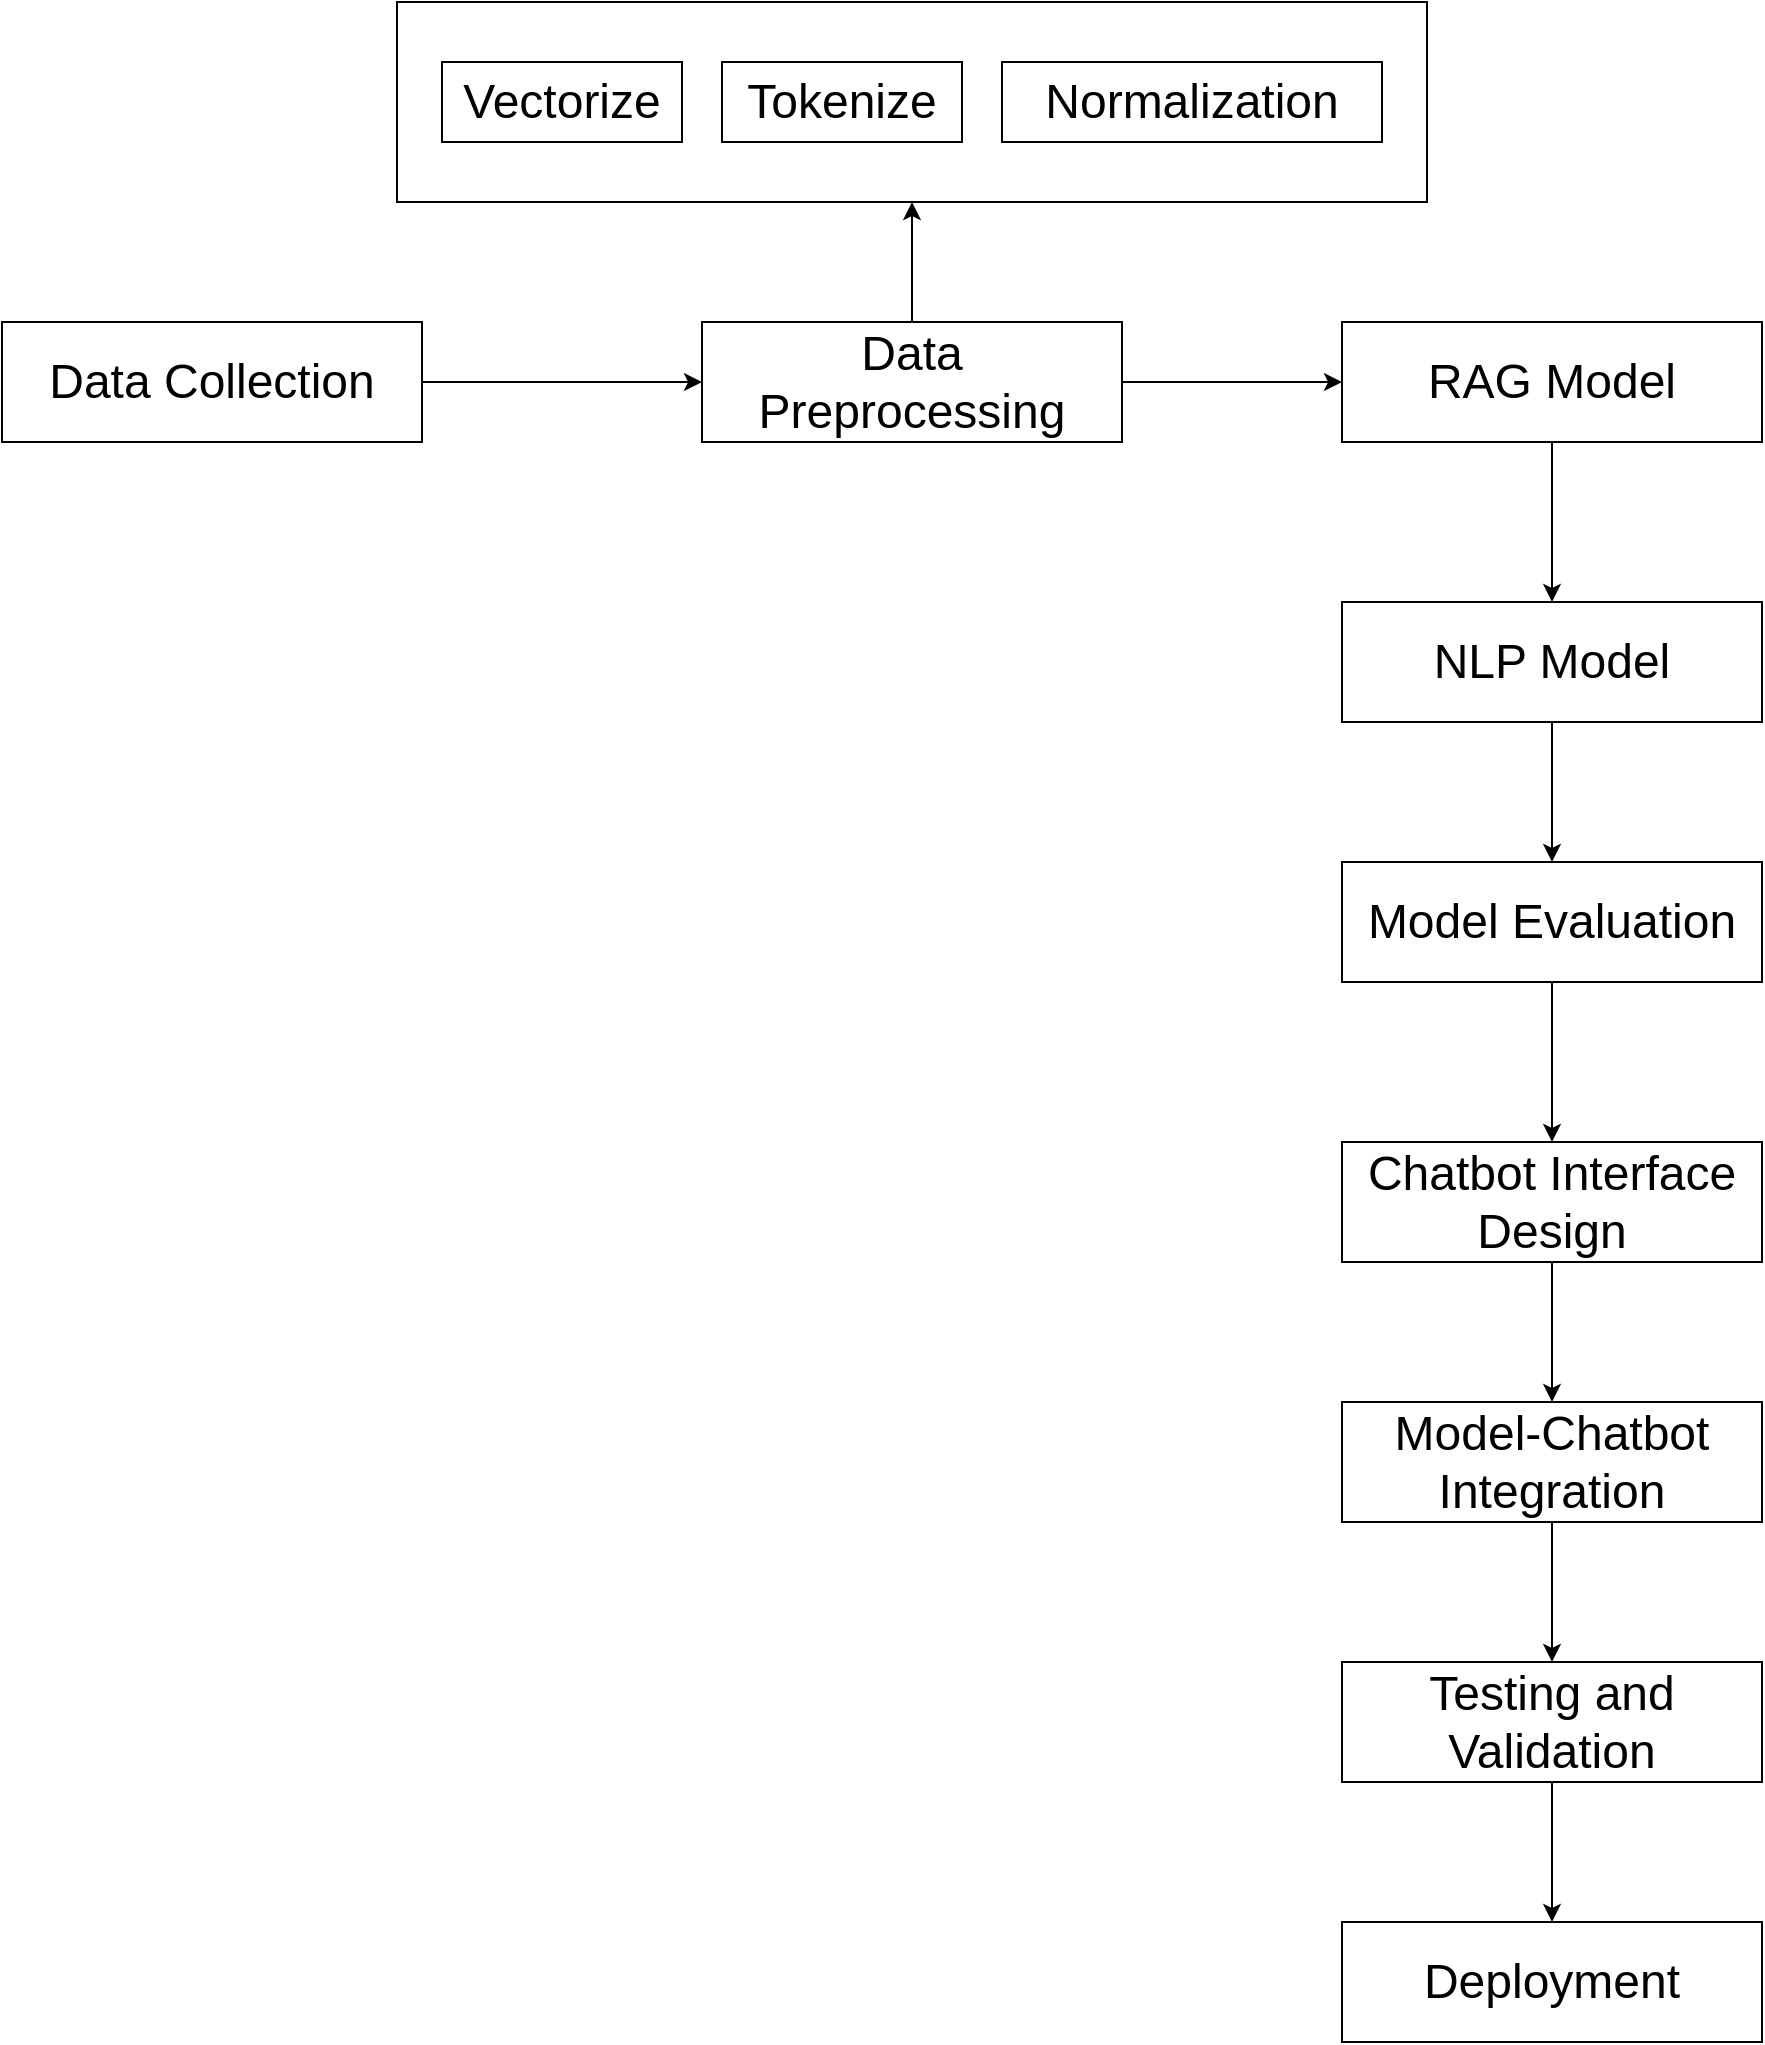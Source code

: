 <mxfile version="24.7.7">
  <diagram name="Page-1" id="edf60f1a-56cd-e834-aa8a-f176f3a09ee4">
    <mxGraphModel dx="2972" dy="1126" grid="1" gridSize="10" guides="1" tooltips="1" connect="1" arrows="1" fold="1" page="1" pageScale="1" pageWidth="1100" pageHeight="850" background="none" math="0" shadow="0">
      <root>
        <mxCell id="0" />
        <mxCell id="1" parent="0" />
        <mxCell id="noG9mjy7k5Ba110rl9jg-1" value="&lt;font style=&quot;font-size: 24px;&quot;&gt;Data Collection&lt;/font&gt;" style="rounded=0;whiteSpace=wrap;html=1;" parent="1" vertex="1">
          <mxGeometry x="-220" y="190" width="210" height="60" as="geometry" />
        </mxCell>
        <mxCell id="noG9mjy7k5Ba110rl9jg-2" value="&lt;font style=&quot;font-size: 24px;&quot;&gt;Data Preprocessing&lt;/font&gt;" style="rounded=0;whiteSpace=wrap;html=1;" parent="1" vertex="1">
          <mxGeometry x="130" y="190" width="210" height="60" as="geometry" />
        </mxCell>
        <mxCell id="noG9mjy7k5Ba110rl9jg-6" value="&lt;font style=&quot;font-size: 24px;&quot;&gt;NLP Model&lt;/font&gt;" style="rounded=0;whiteSpace=wrap;html=1;" parent="1" vertex="1">
          <mxGeometry x="450" y="330" width="210" height="60" as="geometry" />
        </mxCell>
        <mxCell id="noG9mjy7k5Ba110rl9jg-7" value="&lt;font style=&quot;font-size: 24px;&quot;&gt;Model Evaluation&lt;/font&gt;" style="rounded=0;whiteSpace=wrap;html=1;" parent="1" vertex="1">
          <mxGeometry x="450" y="460" width="210" height="60" as="geometry" />
        </mxCell>
        <mxCell id="noG9mjy7k5Ba110rl9jg-8" value="" style="endArrow=classic;html=1;rounded=0;exitX=1;exitY=0.5;exitDx=0;exitDy=0;entryX=0;entryY=0.5;entryDx=0;entryDy=0;" parent="1" source="noG9mjy7k5Ba110rl9jg-1" target="noG9mjy7k5Ba110rl9jg-2" edge="1">
          <mxGeometry width="50" height="50" relative="1" as="geometry">
            <mxPoint x="310" y="460" as="sourcePoint" />
            <mxPoint x="360" y="410" as="targetPoint" />
          </mxGeometry>
        </mxCell>
        <mxCell id="noG9mjy7k5Ba110rl9jg-9" value="" style="endArrow=classic;html=1;rounded=0;exitX=1;exitY=0.5;exitDx=0;exitDy=0;entryX=0;entryY=0.5;entryDx=0;entryDy=0;" parent="1" source="noG9mjy7k5Ba110rl9jg-2" target="HYVIUJdoedd1jm_c8L_Y-1" edge="1">
          <mxGeometry width="50" height="50" relative="1" as="geometry">
            <mxPoint x="610" y="230" as="sourcePoint" />
            <mxPoint x="430" y="220" as="targetPoint" />
          </mxGeometry>
        </mxCell>
        <mxCell id="noG9mjy7k5Ba110rl9jg-47" value="" style="rounded=0;whiteSpace=wrap;html=1;" parent="1" vertex="1">
          <mxGeometry x="-22.5" y="30" width="515" height="100" as="geometry" />
        </mxCell>
        <mxCell id="noG9mjy7k5Ba110rl9jg-39" value="&lt;font style=&quot;font-size: 24px;&quot;&gt;Vectorize&lt;/font&gt;" style="rounded=0;whiteSpace=wrap;html=1;" parent="1" vertex="1">
          <mxGeometry y="60" width="120" height="40" as="geometry" />
        </mxCell>
        <mxCell id="noG9mjy7k5Ba110rl9jg-40" value="&lt;font style=&quot;font-size: 24px;&quot;&gt;Tokenize&lt;/font&gt;" style="rounded=0;whiteSpace=wrap;html=1;" parent="1" vertex="1">
          <mxGeometry x="140" y="60" width="120" height="40" as="geometry" />
        </mxCell>
        <mxCell id="noG9mjy7k5Ba110rl9jg-49" value="" style="endArrow=classic;html=1;rounded=0;exitX=0.5;exitY=0;exitDx=0;exitDy=0;entryX=0.5;entryY=1;entryDx=0;entryDy=0;" parent="1" source="noG9mjy7k5Ba110rl9jg-2" target="noG9mjy7k5Ba110rl9jg-47" edge="1">
          <mxGeometry width="50" height="50" relative="1" as="geometry">
            <mxPoint x="780" y="160" as="sourcePoint" />
            <mxPoint x="830" y="110" as="targetPoint" />
          </mxGeometry>
        </mxCell>
        <mxCell id="noG9mjy7k5Ba110rl9jg-50" value="&lt;font style=&quot;font-size: 24px;&quot;&gt;Chatbot Interface Design&lt;/font&gt;" style="rounded=0;whiteSpace=wrap;html=1;" parent="1" vertex="1">
          <mxGeometry x="450" y="600" width="210" height="60" as="geometry" />
        </mxCell>
        <mxCell id="noG9mjy7k5Ba110rl9jg-51" value="&lt;font style=&quot;font-size: 24px;&quot;&gt;Model-Chatbot Integration&lt;/font&gt;" style="rounded=0;whiteSpace=wrap;html=1;" parent="1" vertex="1">
          <mxGeometry x="450" y="730" width="210" height="60" as="geometry" />
        </mxCell>
        <mxCell id="noG9mjy7k5Ba110rl9jg-52" value="&lt;font style=&quot;font-size: 24px;&quot;&gt;Testing and Validation&lt;/font&gt;" style="rounded=0;whiteSpace=wrap;html=1;" parent="1" vertex="1">
          <mxGeometry x="450" y="860" width="210" height="60" as="geometry" />
        </mxCell>
        <mxCell id="noG9mjy7k5Ba110rl9jg-53" value="&lt;font style=&quot;font-size: 24px;&quot;&gt;Deployment&lt;/font&gt;" style="rounded=0;whiteSpace=wrap;html=1;" parent="1" vertex="1">
          <mxGeometry x="450" y="990" width="210" height="60" as="geometry" />
        </mxCell>
        <mxCell id="noG9mjy7k5Ba110rl9jg-55" value="" style="endArrow=classic;html=1;rounded=0;exitX=0.5;exitY=1;exitDx=0;exitDy=0;entryX=0.5;entryY=0;entryDx=0;entryDy=0;" parent="1" source="noG9mjy7k5Ba110rl9jg-50" target="noG9mjy7k5Ba110rl9jg-51" edge="1">
          <mxGeometry width="50" height="50" relative="1" as="geometry">
            <mxPoint x="413" y="780" as="sourcePoint" />
            <mxPoint x="413" y="1000" as="targetPoint" />
          </mxGeometry>
        </mxCell>
        <mxCell id="noG9mjy7k5Ba110rl9jg-56" value="" style="endArrow=classic;html=1;rounded=0;exitX=0.5;exitY=1;exitDx=0;exitDy=0;entryX=0.5;entryY=0;entryDx=0;entryDy=0;" parent="1" source="noG9mjy7k5Ba110rl9jg-51" target="noG9mjy7k5Ba110rl9jg-52" edge="1">
          <mxGeometry width="50" height="50" relative="1" as="geometry">
            <mxPoint x="465" y="1060" as="sourcePoint" />
            <mxPoint x="465" y="1110" as="targetPoint" />
          </mxGeometry>
        </mxCell>
        <mxCell id="noG9mjy7k5Ba110rl9jg-57" value="" style="endArrow=classic;html=1;rounded=0;exitX=0.5;exitY=1;exitDx=0;exitDy=0;entryX=0.5;entryY=0;entryDx=0;entryDy=0;" parent="1" source="noG9mjy7k5Ba110rl9jg-52" target="noG9mjy7k5Ba110rl9jg-53" edge="1">
          <mxGeometry width="50" height="50" relative="1" as="geometry">
            <mxPoint x="465" y="1170" as="sourcePoint" />
            <mxPoint x="465" y="1220" as="targetPoint" />
          </mxGeometry>
        </mxCell>
        <mxCell id="HYVIUJdoedd1jm_c8L_Y-1" value="&lt;font style=&quot;font-size: 24px;&quot;&gt;RAG Model&lt;/font&gt;" style="rounded=0;whiteSpace=wrap;html=1;" parent="1" vertex="1">
          <mxGeometry x="450" y="190" width="210" height="60" as="geometry" />
        </mxCell>
        <mxCell id="HYVIUJdoedd1jm_c8L_Y-2" value="" style="endArrow=classic;html=1;rounded=0;exitX=0.5;exitY=1;exitDx=0;exitDy=0;" parent="1" source="HYVIUJdoedd1jm_c8L_Y-1" target="noG9mjy7k5Ba110rl9jg-6" edge="1">
          <mxGeometry width="50" height="50" relative="1" as="geometry">
            <mxPoint x="350" y="230" as="sourcePoint" />
            <mxPoint x="760" y="220" as="targetPoint" />
          </mxGeometry>
        </mxCell>
        <mxCell id="HYVIUJdoedd1jm_c8L_Y-3" value="&lt;font style=&quot;font-size: 24px;&quot;&gt;Normalization&lt;/font&gt;" style="rounded=0;whiteSpace=wrap;html=1;" parent="1" vertex="1">
          <mxGeometry x="280" y="60" width="190" height="40" as="geometry" />
        </mxCell>
        <mxCell id="KEtJtQFQnEb7KhoHs2z8-2" value="" style="endArrow=classic;html=1;rounded=0;exitX=0.5;exitY=1;exitDx=0;exitDy=0;" edge="1" parent="1" source="noG9mjy7k5Ba110rl9jg-6" target="noG9mjy7k5Ba110rl9jg-7">
          <mxGeometry width="50" height="50" relative="1" as="geometry">
            <mxPoint x="565" y="260" as="sourcePoint" />
            <mxPoint x="565" y="340" as="targetPoint" />
          </mxGeometry>
        </mxCell>
        <mxCell id="KEtJtQFQnEb7KhoHs2z8-3" value="" style="endArrow=classic;html=1;rounded=0;exitX=0.5;exitY=1;exitDx=0;exitDy=0;" edge="1" parent="1" source="noG9mjy7k5Ba110rl9jg-7" target="noG9mjy7k5Ba110rl9jg-50">
          <mxGeometry width="50" height="50" relative="1" as="geometry">
            <mxPoint x="565" y="400" as="sourcePoint" />
            <mxPoint x="565" y="470" as="targetPoint" />
          </mxGeometry>
        </mxCell>
      </root>
    </mxGraphModel>
  </diagram>
</mxfile>
